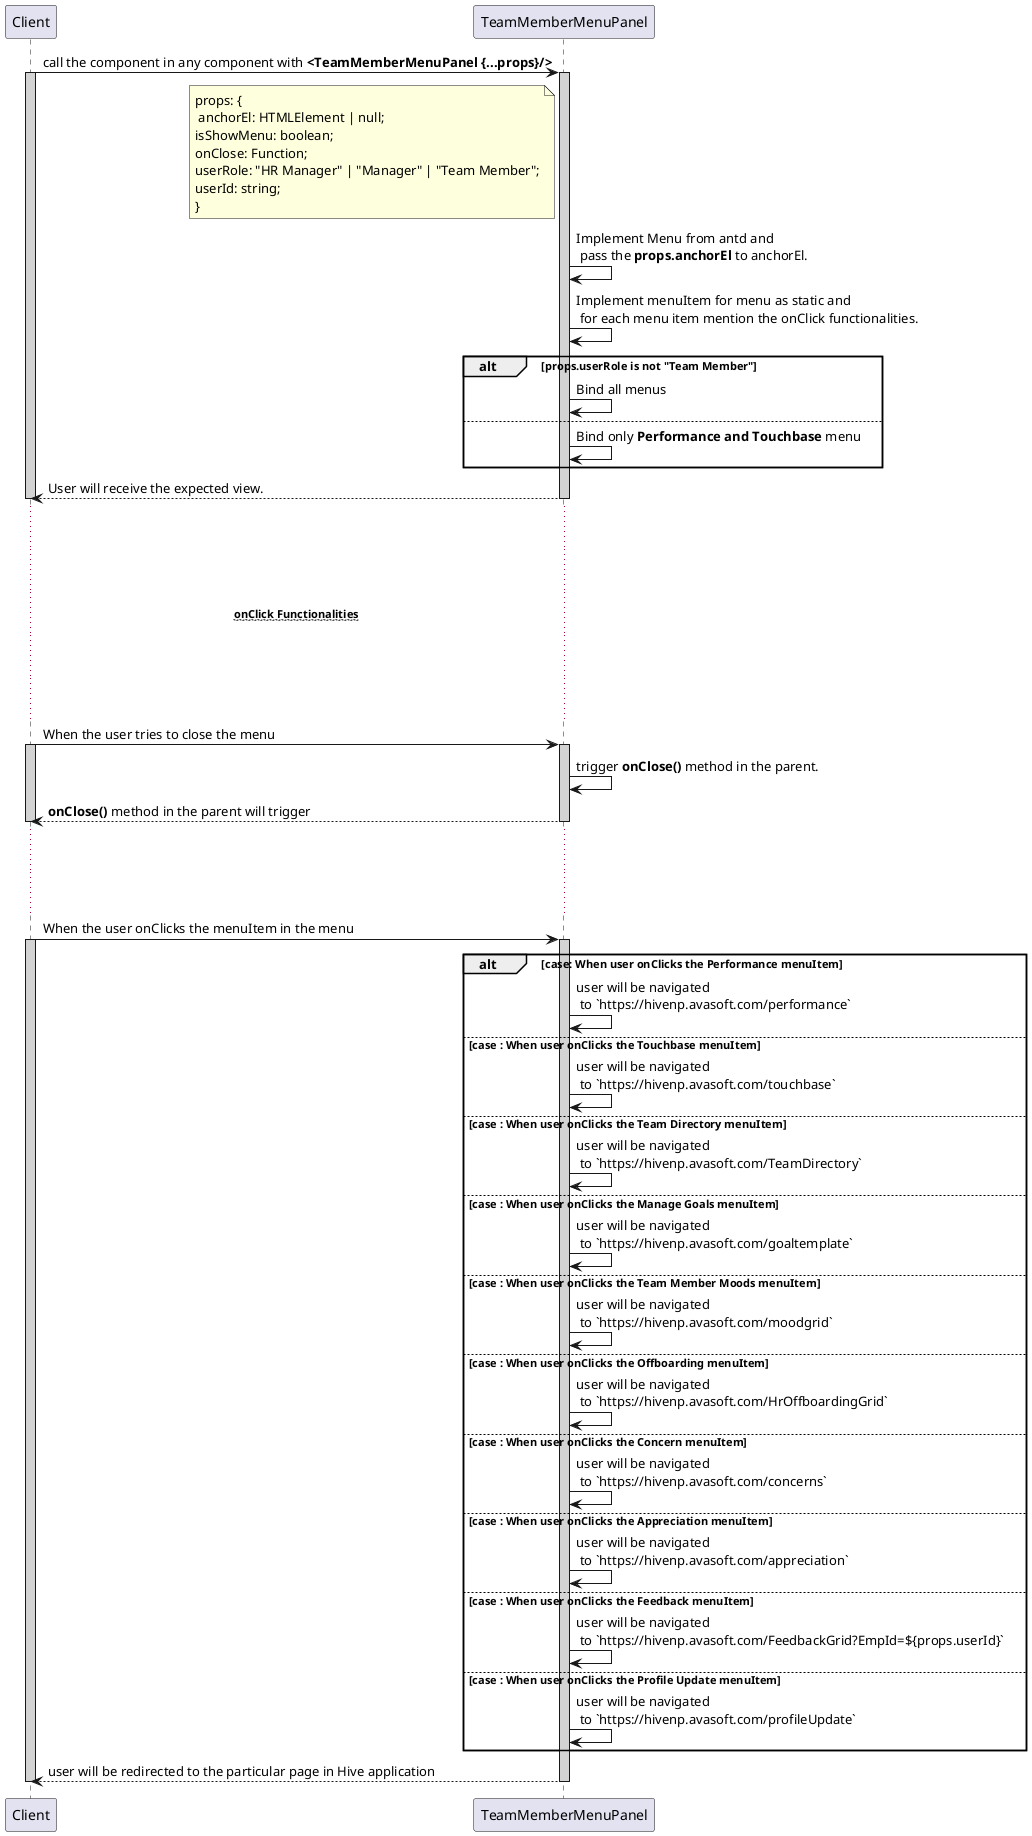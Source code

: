 @startuml TeamMemberMenuPanel sequence Diagram
participant Client
participant TeamMemberMenuPanel

Client -> TeamMemberMenuPanel : call the component in any component with **<TeamMemberMenuPanel {...props}/>**
activate Client #D3D3D3
    activate TeamMemberMenuPanel #D3D3D3
        note left of TeamMemberMenuPanel : props: {\n anchorEl: HTMLElement | null;\nisShowMenu: boolean;\nonClose: Function;\nuserRole: "HR Manager" | "Manager" | "Team Member";\nuserId: string; \n}
        TeamMemberMenuPanel -> TeamMemberMenuPanel : Implement Menu from antd and\n pass the **props.anchorEl** to anchorEl.
        TeamMemberMenuPanel -> TeamMemberMenuPanel : Implement menuItem for menu as static and\n for each menu item mention the onClick functionalities.
        alt props.userRole is not "Team Member"
            TeamMemberMenuPanel -> TeamMemberMenuPanel : Bind all menus
        else 
            TeamMemberMenuPanel -> TeamMemberMenuPanel : Bind only **Performance and Touchbase** menu
        end
        Client <-- TeamMemberMenuPanel : User will receive the expected view.
    deactivate TeamMemberMenuPanel
deactivate Client

... ...
... ...
...~~**onClick Functionalities**~~ ...
... ...
... ...

Client -> TeamMemberMenuPanel : When the user tries to close the menu 
activate Client #D3D3D3
    activate TeamMemberMenuPanel #D3D3D3
        TeamMemberMenuPanel -> TeamMemberMenuPanel : trigger **onClose()** method in the parent.
        Client <-- TeamMemberMenuPanel : **onClose()** method in the parent will trigger
    deactivate TeamMemberMenuPanel
deactivate Client

... ...
... ...


Client -> TeamMemberMenuPanel : When the user onClicks the menuItem in the menu 
activate Client #D3D3D3
    activate TeamMemberMenuPanel #D3D3D3
        alt case: When user onClicks the **Performance** menuItem
            TeamMemberMenuPanel -> TeamMemberMenuPanel : user will be navigated\n to `https://hivenp.avasoft.com/performance`
        else case : When user onClicks the **Touchbase** menuItem
            TeamMemberMenuPanel -> TeamMemberMenuPanel : user will be navigated\n to `https://hivenp.avasoft.com/touchbase`
        else case : When user onClicks the **Team Directory** menuItem
            TeamMemberMenuPanel -> TeamMemberMenuPanel : user will be navigated\n to `https://hivenp.avasoft.com/TeamDirectory`
        else case : When user onClicks the **Manage Goals** menuItem
            TeamMemberMenuPanel -> TeamMemberMenuPanel : user will be navigated\n to `https://hivenp.avasoft.com/goaltemplate`
        else case : When user onClicks the **Team Member Moods** menuItem
            TeamMemberMenuPanel -> TeamMemberMenuPanel : user will be navigated\n to `https://hivenp.avasoft.com/moodgrid`
        else case : When user onClicks the **Offboarding** menuItem
            TeamMemberMenuPanel -> TeamMemberMenuPanel : user will be navigated\n to `https://hivenp.avasoft.com/HrOffboardingGrid`
        else case : When user onClicks the **Concern** menuItem
            TeamMemberMenuPanel -> TeamMemberMenuPanel : user will be navigated\n to `https://hivenp.avasoft.com/concerns`
        else case : When user onClicks the **Appreciation** menuItem
            TeamMemberMenuPanel -> TeamMemberMenuPanel : user will be navigated\n to `https://hivenp.avasoft.com/appreciation`
        else case : When user onClicks the **Feedback** menuItem
            TeamMemberMenuPanel -> TeamMemberMenuPanel : user will be navigated\n to `https://hivenp.avasoft.com/FeedbackGrid?EmpId=${props.userId}`
        else case : When user onClicks the **Profile Update** menuItem
            TeamMemberMenuPanel -> TeamMemberMenuPanel : user will be navigated\n to `https://hivenp.avasoft.com/profileUpdate`
        end
        Client <-- TeamMemberMenuPanel : user will be redirected to the particular page in Hive application
    deactivate TeamMemberMenuPanel
deactivate Client

@enduml